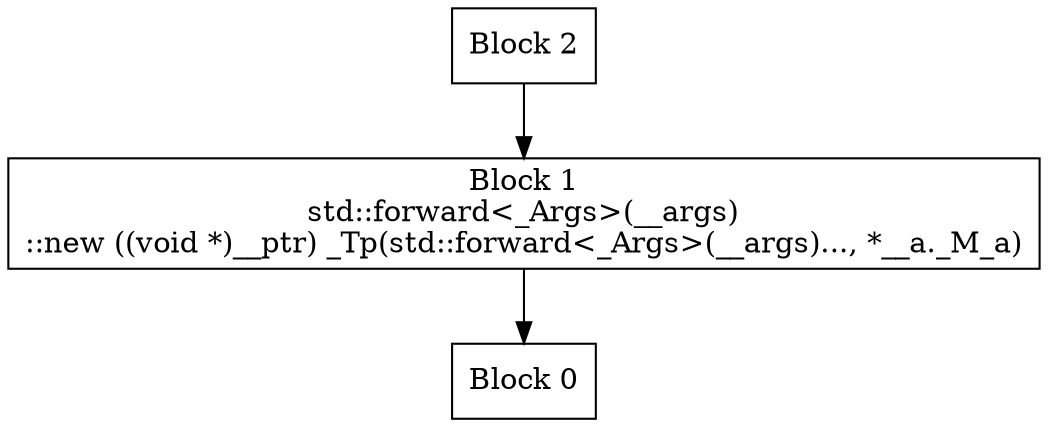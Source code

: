 digraph CFG {
  node [shape=box];
  0 [label="Block 0\n"];
  1 [label="Block 1\nstd::forward<_Args>(__args)\n::new ((void *)__ptr) _Tp(std::forward<_Args>(__args)..., *__a._M_a)\n"];
  2 [label="Block 2\n"];
  1 -> 0;
  2 -> 1;
}

